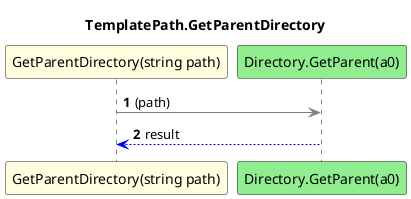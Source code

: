 @startuml TemplatePath.GetParentDirectory
title TemplatePath.GetParentDirectory
participant "GetParentDirectory(string path)" as GetParentDirectory_p0 #LightYellow
participant "Directory.GetParent(a0)" as Directory_GetParent_a0 #LightGreen
autonumber
GetParentDirectory_p0 -[#grey]> Directory_GetParent_a0 : (path)
Directory_GetParent_a0 -[#blue]-> GetParentDirectory_p0 : result
@enduml
